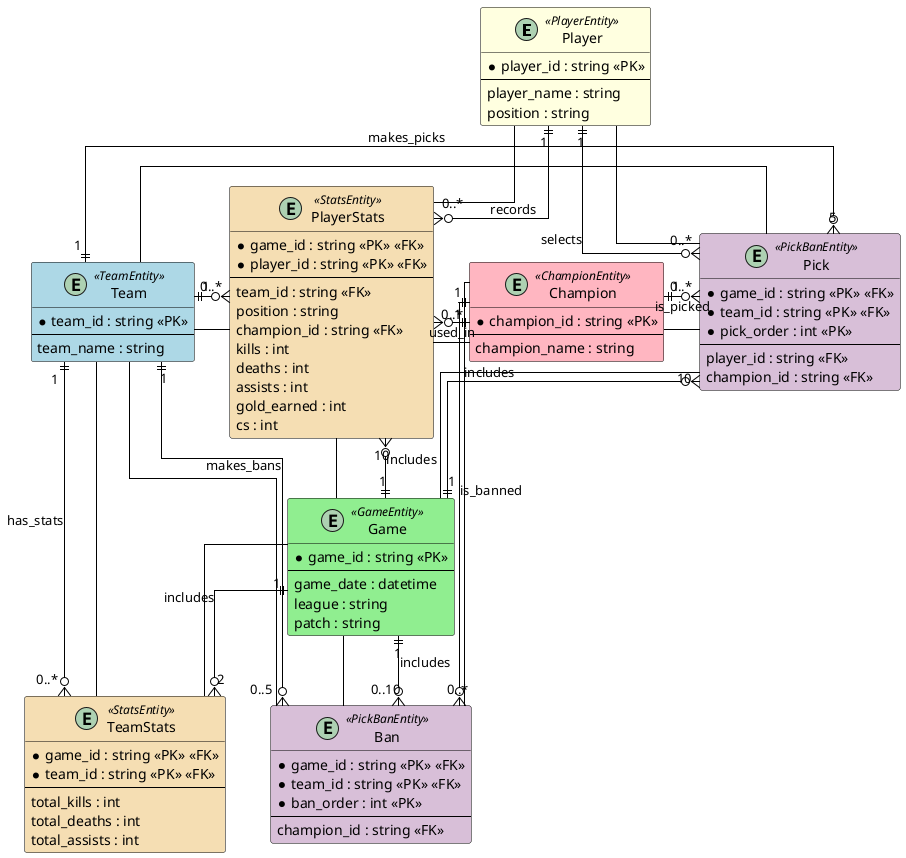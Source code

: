 @startuml

' Use orthogonal lines for better readability
skinparam linetype ortho

' Define entities with stereotypes for color coding
entity "Player" as P <<PlayerEntity>> {
    * player_id : string <<PK>>
    --
    player_name : string
    position : string
}

entity "Team" as T <<TeamEntity>> {
    * team_id : string <<PK>>
    --
    team_name : string
}

entity "Game" as G <<GameEntity>> {
    * game_id : string <<PK>>
    --
    game_date : datetime
    league : string
    patch : string
}

entity "Champion" as C <<ChampionEntity>> {
    * champion_id : string <<PK>>
    --
    champion_name : string
}

entity "PlayerStats" as PS <<StatsEntity>> {
    * game_id : string <<PK>> <<FK>>
    * player_id : string <<PK>> <<FK>>
    --
    team_id : string <<FK>>
    position : string
    champion_id : string <<FK>>
    kills : int
    deaths : int
    assists : int
    gold_earned : int
    cs : int
}

entity "TeamStats" as TS <<StatsEntity>> {
    * game_id : string <<PK>> <<FK>>
    * team_id : string <<PK>> <<FK>>
    --
    total_kills : int
    total_deaths : int
    total_assists : int
}

entity "Ban" as B <<PickBanEntity>> {
    * game_id : string <<PK>> <<FK>>
    * team_id : string <<PK>> <<FK>>
    * ban_order : int <<PK>>
    --
    champion_id : string <<FK>>
}

entity "Pick" as PK <<PickBanEntity>> {
    * game_id : string <<PK>> <<FK>>
    * team_id : string <<PK>> <<FK>>
    * pick_order : int <<PK>>
    --
    player_id : string <<FK>>
    champion_id : string <<FK>>
}

' Apply colors to stereotypes
skinparam class {
    BackgroundColor<<PlayerEntity>> LightYellow
    BackgroundColor<<TeamEntity>> LightBlue
    BackgroundColor<<GameEntity>> LightGreen
    BackgroundColor<<ChampionEntity>> LightPink
    BackgroundColor<<StatsEntity>> Wheat
    BackgroundColor<<PickBanEntity>> Thistle
    BorderColor Black
    ArrowColor Black
}

' Arrange entities to minimize line crossings
P -down- PS
PS -right- C
PS -down- G
PS -left- T

TS -left- T
TS -down- G

B -right- C
B -down- G
B -left- T

PK -right- C
PK -down- G
PK -left- T
PK -up- P

' Define relationships with correct cardinalities and labels
P "1" ||--o{ "0..*" PS : records
T "1" ||--o{ "0..*" PS : " "
G "1" ||--o{ "10" PS : includes
C "1" ||--o{ "0..*" PS : used_in

T "1" ||--o{ "0..*" TS : has_stats
G "1" ||--o{ "2" TS : includes

T "1" ||--o{ "0..5" B : makes_bans
G "1" ||--o{ "0..10" B : includes
C "1" ||--o{ "0..*" B : is_banned

T "1" ||--o{ "5" PK : makes_picks
G "1" ||--o{ "10" PK : includes
P "1" ||--o{ "0..*" PK : selects
C "1" ||--o{ "0..*" PK : is_picked

@enduml
